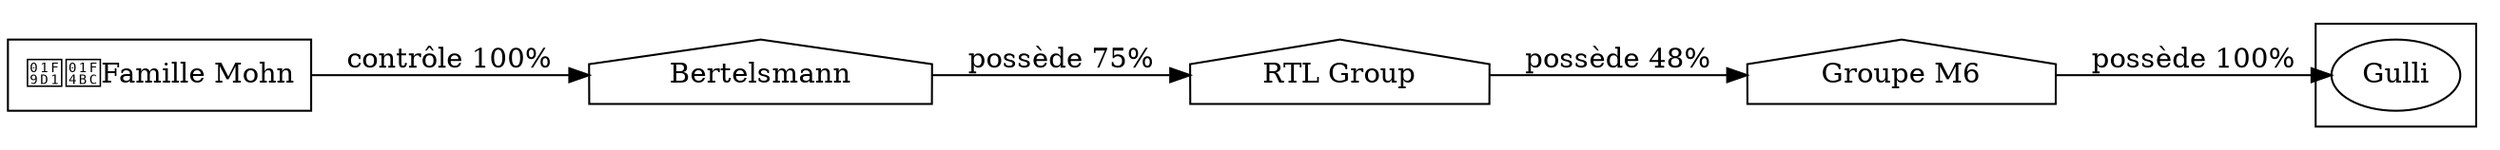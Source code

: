 digraph {
  rankdir=LR;
  subgraph roots {
    
      "famille-mohn-102"[label="🧑‍💼Famille Mohn" shape=box]
    
  }

  
    "groupe-m6-110"[label="Groupe M6" shape=house]
  
    "rtl-group-105"[label="RTL Group" shape=house]
  
    "bertelsmann-103"[label="Bertelsmann" shape=house]
  

  subgraph clusterLeaves {
    
      "gulli-73"[label="Gulli"]
    
  }

  
    "groupe-m6-110" -> "gulli-73" [
      label="possède 100%"
    ]
  
    "rtl-group-105" -> "groupe-m6-110" [
      label="possède 48%"
    ]
  
    "bertelsmann-103" -> "rtl-group-105" [
      label="possède 75%"
    ]
  
    "famille-mohn-102" -> "bertelsmann-103" [
      label="contrôle 100%"
    ]
  
}
